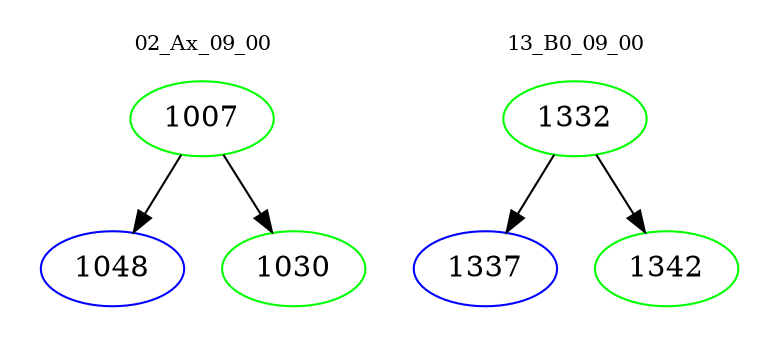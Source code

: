 digraph{
subgraph cluster_0 {
color = white
label = "02_Ax_09_00";
fontsize=10;
T0_1007 [label="1007", color="green"]
T0_1007 -> T0_1048 [color="black"]
T0_1048 [label="1048", color="blue"]
T0_1007 -> T0_1030 [color="black"]
T0_1030 [label="1030", color="green"]
}
subgraph cluster_1 {
color = white
label = "13_B0_09_00";
fontsize=10;
T1_1332 [label="1332", color="green"]
T1_1332 -> T1_1337 [color="black"]
T1_1337 [label="1337", color="blue"]
T1_1332 -> T1_1342 [color="black"]
T1_1342 [label="1342", color="green"]
}
}
